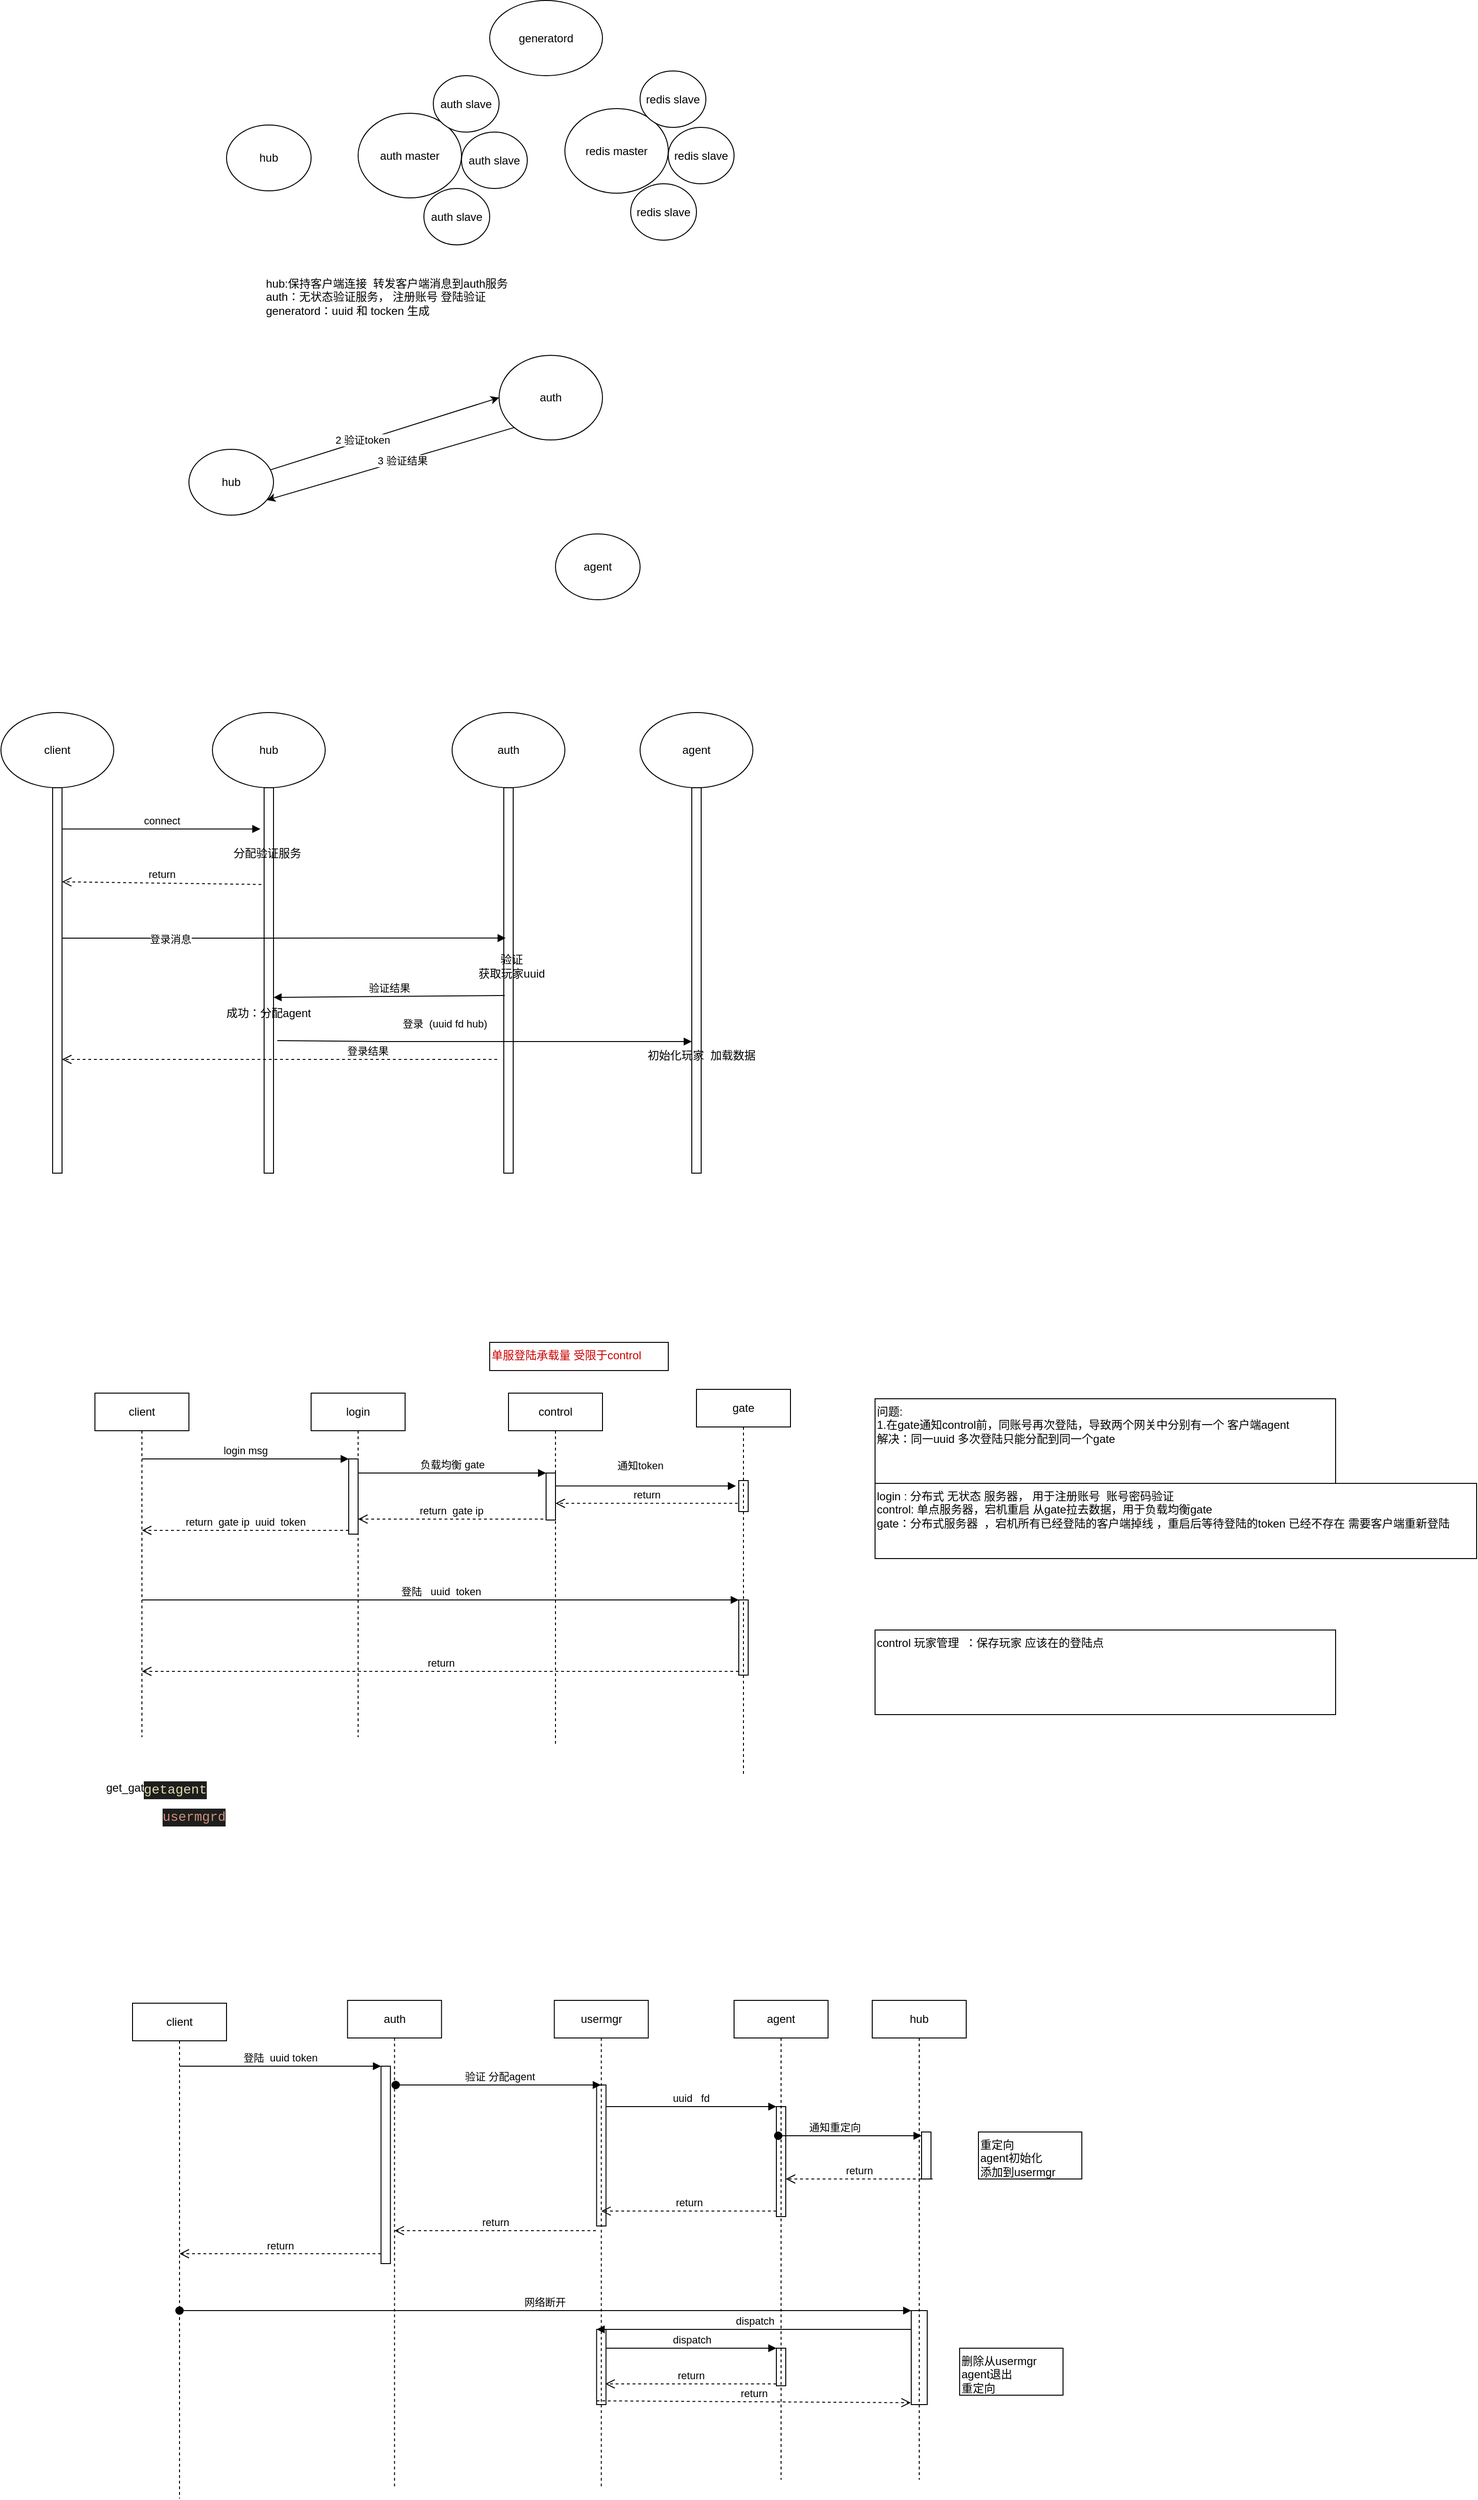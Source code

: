 <mxfile version="14.2.4" type="embed" pages="2">
    <diagram id="mUpYVrXcaHzCLr676IzK" name="第 2 页">
        <mxGraphModel dx="1844" dy="790" grid="1" gridSize="10" guides="1" tooltips="1" connect="1" arrows="1" fold="1" page="1" pageScale="1" pageWidth="827" pageHeight="1169" math="0" shadow="0">
            <root>
                <mxCell id="pmkSR6v0UuQ-67jsOixc-0"/>
                <mxCell id="pmkSR6v0UuQ-67jsOixc-1" parent="pmkSR6v0UuQ-67jsOixc-0"/>
                <mxCell id="0" value="hub" style="ellipse;whiteSpace=wrap;html=1;" parent="pmkSR6v0UuQ-67jsOixc-1" vertex="1">
                    <mxGeometry x="160" y="255" width="90" height="70" as="geometry"/>
                </mxCell>
                <mxCell id="1" value="auth master" style="ellipse;whiteSpace=wrap;html=1;" parent="pmkSR6v0UuQ-67jsOixc-1" vertex="1">
                    <mxGeometry x="300" y="242.5" width="110" height="90" as="geometry"/>
                </mxCell>
                <mxCell id="2" value="auth slave" style="ellipse;whiteSpace=wrap;html=1;" parent="pmkSR6v0UuQ-67jsOixc-1" vertex="1">
                    <mxGeometry x="380" y="202.5" width="70" height="60" as="geometry"/>
                </mxCell>
                <mxCell id="3" value="auth slave" style="ellipse;whiteSpace=wrap;html=1;" parent="pmkSR6v0UuQ-67jsOixc-1" vertex="1">
                    <mxGeometry x="410" y="262.5" width="70" height="60" as="geometry"/>
                </mxCell>
                <mxCell id="4" value="auth slave" style="ellipse;whiteSpace=wrap;html=1;" parent="pmkSR6v0UuQ-67jsOixc-1" vertex="1">
                    <mxGeometry x="370" y="322.5" width="70" height="60" as="geometry"/>
                </mxCell>
                <mxCell id="5" value="generatord" style="ellipse;whiteSpace=wrap;html=1;" parent="pmkSR6v0UuQ-67jsOixc-1" vertex="1">
                    <mxGeometry x="440" y="122.5" width="120" height="80" as="geometry"/>
                </mxCell>
                <mxCell id="7" value="redis master" style="ellipse;whiteSpace=wrap;html=1;" parent="pmkSR6v0UuQ-67jsOixc-1" vertex="1">
                    <mxGeometry x="520" y="237.5" width="110" height="90" as="geometry"/>
                </mxCell>
                <mxCell id="8" value="redis slave" style="ellipse;whiteSpace=wrap;html=1;" parent="pmkSR6v0UuQ-67jsOixc-1" vertex="1">
                    <mxGeometry x="600" y="197.5" width="70" height="60" as="geometry"/>
                </mxCell>
                <mxCell id="9" value="redis slave" style="ellipse;whiteSpace=wrap;html=1;" parent="pmkSR6v0UuQ-67jsOixc-1" vertex="1">
                    <mxGeometry x="630" y="257.5" width="70" height="60" as="geometry"/>
                </mxCell>
                <mxCell id="10" value="redis slave" style="ellipse;whiteSpace=wrap;html=1;" parent="pmkSR6v0UuQ-67jsOixc-1" vertex="1">
                    <mxGeometry x="590" y="317.5" width="70" height="60" as="geometry"/>
                </mxCell>
                <mxCell id="11" value="hub:保持客户端连接&amp;nbsp; 转发客户端消息到auth服务&lt;br&gt;auth：无状态验证服务， 注册账号 登陆验证&lt;br&gt;&lt;span style=&quot;text-align: center&quot;&gt;generatord：uuid 和 tocken 生成&lt;/span&gt;" style="text;html=1;strokeColor=none;fillColor=none;align=left;verticalAlign=top;whiteSpace=wrap;rounded=0;" parent="pmkSR6v0UuQ-67jsOixc-1" vertex="1">
                    <mxGeometry x="200" y="410" width="440" height="90" as="geometry"/>
                </mxCell>
                <mxCell id="12" value="hub" style="ellipse;whiteSpace=wrap;html=1;" parent="pmkSR6v0UuQ-67jsOixc-1" vertex="1">
                    <mxGeometry x="120" y="600" width="90" height="70" as="geometry"/>
                </mxCell>
                <mxCell id="13" value="auth" style="ellipse;whiteSpace=wrap;html=1;" parent="pmkSR6v0UuQ-67jsOixc-1" vertex="1">
                    <mxGeometry x="450" y="500" width="110" height="90" as="geometry"/>
                </mxCell>
                <mxCell id="14" value="agent" style="ellipse;whiteSpace=wrap;html=1;" parent="pmkSR6v0UuQ-67jsOixc-1" vertex="1">
                    <mxGeometry x="510" y="690" width="90" height="70" as="geometry"/>
                </mxCell>
                <mxCell id="15" value="" style="endArrow=classic;html=1;entryX=0;entryY=0.5;entryDx=0;entryDy=0;" parent="pmkSR6v0UuQ-67jsOixc-1" source="12" target="13" edge="1">
                    <mxGeometry width="50" height="50" relative="1" as="geometry">
                        <mxPoint x="220" y="610" as="sourcePoint"/>
                        <mxPoint x="270" y="560" as="targetPoint"/>
                    </mxGeometry>
                </mxCell>
                <mxCell id="16" value="&amp;nbsp;2 验证token" style="edgeLabel;html=1;align=center;verticalAlign=middle;resizable=0;points=[];" parent="15" vertex="1" connectable="0">
                    <mxGeometry x="-0.203" y="2" relative="1" as="geometry">
                        <mxPoint as="offset"/>
                    </mxGeometry>
                </mxCell>
                <mxCell id="17" value="client" style="ellipse;whiteSpace=wrap;html=1;" parent="pmkSR6v0UuQ-67jsOixc-1" vertex="1">
                    <mxGeometry x="-80" y="880" width="120" height="80" as="geometry"/>
                </mxCell>
                <mxCell id="20" value="" style="endArrow=classic;html=1;exitX=0;exitY=1;exitDx=0;exitDy=0;entryX=0.922;entryY=0.771;entryDx=0;entryDy=0;entryPerimeter=0;" parent="pmkSR6v0UuQ-67jsOixc-1" source="13" target="12" edge="1">
                    <mxGeometry width="50" height="50" relative="1" as="geometry">
                        <mxPoint x="360" y="780" as="sourcePoint"/>
                        <mxPoint x="220" y="650" as="targetPoint"/>
                    </mxGeometry>
                </mxCell>
                <mxCell id="21" value="3 验证结果" style="edgeLabel;html=1;align=center;verticalAlign=middle;resizable=0;points=[];" parent="20" vertex="1" connectable="0">
                    <mxGeometry x="-0.094" relative="1" as="geometry">
                        <mxPoint as="offset"/>
                    </mxGeometry>
                </mxCell>
                <mxCell id="22" value="" style="html=1;points=[];perimeter=orthogonalPerimeter;" parent="pmkSR6v0UuQ-67jsOixc-1" vertex="1">
                    <mxGeometry x="-25" y="960" width="10" height="410" as="geometry"/>
                </mxCell>
                <mxCell id="24" value="hub" style="ellipse;whiteSpace=wrap;html=1;" parent="pmkSR6v0UuQ-67jsOixc-1" vertex="1">
                    <mxGeometry x="145" y="880" width="120" height="80" as="geometry"/>
                </mxCell>
                <mxCell id="25" value="" style="html=1;points=[];perimeter=orthogonalPerimeter;" parent="pmkSR6v0UuQ-67jsOixc-1" vertex="1">
                    <mxGeometry x="200" y="960" width="10" height="410" as="geometry"/>
                </mxCell>
                <mxCell id="26" value="auth" style="ellipse;whiteSpace=wrap;html=1;" parent="pmkSR6v0UuQ-67jsOixc-1" vertex="1">
                    <mxGeometry x="400" y="880" width="120" height="80" as="geometry"/>
                </mxCell>
                <mxCell id="27" value="" style="html=1;points=[];perimeter=orthogonalPerimeter;" parent="pmkSR6v0UuQ-67jsOixc-1" vertex="1">
                    <mxGeometry x="455" y="960" width="10" height="410" as="geometry"/>
                </mxCell>
                <mxCell id="28" value="agent" style="ellipse;whiteSpace=wrap;html=1;" parent="pmkSR6v0UuQ-67jsOixc-1" vertex="1">
                    <mxGeometry x="600" y="880" width="120" height="80" as="geometry"/>
                </mxCell>
                <mxCell id="29" value="" style="html=1;points=[];perimeter=orthogonalPerimeter;" parent="pmkSR6v0UuQ-67jsOixc-1" vertex="1">
                    <mxGeometry x="655" y="960" width="10" height="410" as="geometry"/>
                </mxCell>
                <mxCell id="34" value="connect" style="html=1;verticalAlign=bottom;endArrow=block;entryX=-0.4;entryY=0.107;entryDx=0;entryDy=0;entryPerimeter=0;" parent="pmkSR6v0UuQ-67jsOixc-1" source="22" target="25" edge="1">
                    <mxGeometry width="80" relative="1" as="geometry">
                        <mxPoint x="-10" y="1004" as="sourcePoint"/>
                        <mxPoint x="70" y="1010" as="targetPoint"/>
                    </mxGeometry>
                </mxCell>
                <mxCell id="36" value="return" style="html=1;verticalAlign=bottom;endArrow=open;dashed=1;endSize=8;exitX=-0.3;exitY=0.251;exitDx=0;exitDy=0;exitPerimeter=0;entryX=1;entryY=0.244;entryDx=0;entryDy=0;entryPerimeter=0;" parent="pmkSR6v0UuQ-67jsOixc-1" source="25" target="22" edge="1">
                    <mxGeometry relative="1" as="geometry">
                        <mxPoint x="90" y="1080" as="sourcePoint"/>
                        <mxPoint x="10" y="1080" as="targetPoint"/>
                    </mxGeometry>
                </mxCell>
                <mxCell id="37" value="分配验证服务" style="html=1;fillColor=none;strokeColor=none;" parent="pmkSR6v0UuQ-67jsOixc-1" vertex="1">
                    <mxGeometry x="145" y="1010" width="115" height="40" as="geometry"/>
                </mxCell>
                <mxCell id="38" value="登录消息" style="html=1;verticalAlign=bottom;endArrow=block;entryX=0.2;entryY=0.39;entryDx=0;entryDy=0;entryPerimeter=0;" parent="pmkSR6v0UuQ-67jsOixc-1" target="27" edge="1">
                    <mxGeometry x="-0.513" y="-10" width="80" relative="1" as="geometry">
                        <mxPoint x="-15" y="1120" as="sourcePoint"/>
                        <mxPoint x="196" y="1120" as="targetPoint"/>
                        <mxPoint as="offset"/>
                    </mxGeometry>
                </mxCell>
                <mxCell id="39" value="验证&lt;br&gt;获取玩家uuid" style="html=1;fillColor=none;strokeColor=none;" parent="pmkSR6v0UuQ-67jsOixc-1" vertex="1">
                    <mxGeometry x="405" y="1130" width="115" height="40" as="geometry"/>
                </mxCell>
                <mxCell id="41" value="验证结果" style="html=1;verticalAlign=bottom;endArrow=block;exitX=0.1;exitY=0.539;exitDx=0;exitDy=0;entryX=1;entryY=0.544;entryDx=0;entryDy=0;entryPerimeter=0;exitPerimeter=0;" parent="pmkSR6v0UuQ-67jsOixc-1" source="27" target="25" edge="1">
                    <mxGeometry width="80" relative="1" as="geometry">
                        <mxPoint x="100" y="1310" as="sourcePoint"/>
                        <mxPoint x="180" y="1310" as="targetPoint"/>
                    </mxGeometry>
                </mxCell>
                <mxCell id="42" value="登录结果" style="html=1;verticalAlign=bottom;endArrow=open;dashed=1;endSize=8;" parent="pmkSR6v0UuQ-67jsOixc-1" edge="1">
                    <mxGeometry x="-0.404" relative="1" as="geometry">
                        <mxPoint x="448" y="1249" as="sourcePoint"/>
                        <mxPoint x="-15" y="1249" as="targetPoint"/>
                        <Array as="points"/>
                        <mxPoint as="offset"/>
                    </mxGeometry>
                </mxCell>
                <mxCell id="43" value="成功：分配agent&amp;nbsp;" style="html=1;fillColor=none;strokeColor=none;" parent="pmkSR6v0UuQ-67jsOixc-1" vertex="1">
                    <mxGeometry x="131.25" y="1190" width="148.75" height="20" as="geometry"/>
                </mxCell>
                <mxCell id="45" value="登录&amp;nbsp; (uuid fd hub)" style="html=1;verticalAlign=bottom;endArrow=block;exitX=1.4;exitY=0.656;exitDx=0;exitDy=0;exitPerimeter=0;" parent="pmkSR6v0UuQ-67jsOixc-1" source="25" target="29" edge="1">
                    <mxGeometry x="-0.191" y="10" width="80" relative="1" as="geometry">
                        <mxPoint x="210" y="1250" as="sourcePoint"/>
                        <mxPoint x="650" y="1250" as="targetPoint"/>
                        <Array as="points">
                            <mxPoint x="320" y="1230"/>
                        </Array>
                        <mxPoint as="offset"/>
                    </mxGeometry>
                </mxCell>
                <mxCell id="50" value="初始化玩家&amp;nbsp; 加载数据" style="html=1;fillColor=none;strokeColor=none;" parent="pmkSR6v0UuQ-67jsOixc-1" vertex="1">
                    <mxGeometry x="608.75" y="1230" width="112.5" height="30" as="geometry"/>
                </mxCell>
                <mxCell id="51" value="client" style="shape=umlLifeline;perimeter=lifelinePerimeter;whiteSpace=wrap;html=1;container=1;collapsible=0;recursiveResize=0;outlineConnect=0;" parent="pmkSR6v0UuQ-67jsOixc-1" vertex="1">
                    <mxGeometry x="20" y="1604" width="100" height="366" as="geometry"/>
                </mxCell>
                <mxCell id="52" value="login" style="shape=umlLifeline;perimeter=lifelinePerimeter;whiteSpace=wrap;html=1;container=1;collapsible=0;recursiveResize=0;outlineConnect=0;" parent="pmkSR6v0UuQ-67jsOixc-1" vertex="1">
                    <mxGeometry x="250" y="1604" width="100" height="366" as="geometry"/>
                </mxCell>
                <mxCell id="55" value="" style="html=1;points=[];perimeter=orthogonalPerimeter;" parent="52" vertex="1">
                    <mxGeometry x="40" y="70" width="10" height="80" as="geometry"/>
                </mxCell>
                <mxCell id="53" value="control" style="shape=umlLifeline;perimeter=lifelinePerimeter;whiteSpace=wrap;html=1;container=1;collapsible=0;recursiveResize=0;outlineConnect=0;" parent="pmkSR6v0UuQ-67jsOixc-1" vertex="1">
                    <mxGeometry x="460" y="1604" width="100" height="376" as="geometry"/>
                </mxCell>
                <mxCell id="58" value="" style="html=1;points=[];perimeter=orthogonalPerimeter;" parent="53" vertex="1">
                    <mxGeometry x="40" y="85" width="10" height="50" as="geometry"/>
                </mxCell>
                <mxCell id="54" value="gate" style="shape=umlLifeline;perimeter=lifelinePerimeter;whiteSpace=wrap;html=1;container=1;collapsible=0;recursiveResize=0;outlineConnect=0;" parent="pmkSR6v0UuQ-67jsOixc-1" vertex="1">
                    <mxGeometry x="660" y="1600" width="100" height="410" as="geometry"/>
                </mxCell>
                <mxCell id="149" value="" style="html=1;points=[];perimeter=orthogonalPerimeter;fillColor=none;" parent="54" vertex="1">
                    <mxGeometry x="45" y="224" width="10" height="80" as="geometry"/>
                </mxCell>
                <mxCell id="152" value="" style="html=1;points=[];perimeter=orthogonalPerimeter;fillColor=none;" parent="54" vertex="1">
                    <mxGeometry x="45" y="97" width="10" height="33" as="geometry"/>
                </mxCell>
                <mxCell id="56" value="login msg" style="html=1;verticalAlign=bottom;endArrow=block;entryX=0;entryY=0;" parent="pmkSR6v0UuQ-67jsOixc-1" source="51" target="55" edge="1">
                    <mxGeometry relative="1" as="geometry">
                        <mxPoint x="220" y="1674" as="sourcePoint"/>
                    </mxGeometry>
                </mxCell>
                <mxCell id="57" value="return&amp;nbsp; gate ip&amp;nbsp; uuid&amp;nbsp; token" style="html=1;verticalAlign=bottom;endArrow=open;dashed=1;endSize=8;exitX=0;exitY=0.95;" parent="pmkSR6v0UuQ-67jsOixc-1" source="55" target="51" edge="1">
                    <mxGeometry relative="1" as="geometry">
                        <mxPoint x="220" y="1750" as="targetPoint"/>
                    </mxGeometry>
                </mxCell>
                <mxCell id="59" value="负载均衡 gate" style="html=1;verticalAlign=bottom;endArrow=block;entryX=0;entryY=0;" parent="pmkSR6v0UuQ-67jsOixc-1" source="52" target="58" edge="1">
                    <mxGeometry relative="1" as="geometry">
                        <mxPoint x="335" y="1700" as="sourcePoint"/>
                    </mxGeometry>
                </mxCell>
                <mxCell id="60" value="return&amp;nbsp; gate ip" style="html=1;verticalAlign=bottom;endArrow=open;dashed=1;endSize=8;exitX=-0.3;exitY=0.98;exitDx=0;exitDy=0;exitPerimeter=0;" parent="pmkSR6v0UuQ-67jsOixc-1" source="58" target="52" edge="1">
                    <mxGeometry relative="1" as="geometry">
                        <mxPoint x="335" y="1776" as="targetPoint"/>
                    </mxGeometry>
                </mxCell>
                <mxCell id="67" value="问题:&lt;br&gt;1.在gate通知control前，同账号再次登陆，导致两个网关中分别有一个 客户端agent&lt;br&gt;解决：同一uuid 多次登陆只能分配到同一个gate&lt;br&gt;&lt;br&gt;&lt;br&gt;&lt;br&gt;" style="html=1;align=left;verticalAlign=top;" parent="pmkSR6v0UuQ-67jsOixc-1" vertex="1">
                    <mxGeometry x="850" y="1610" width="490" height="90" as="geometry"/>
                </mxCell>
                <mxCell id="71" value="login : 分布式 无状态 服务器， 用于注册账号&amp;nbsp; 账号密码验证&lt;br&gt;control: 单点服务器，宕机重启 从gate拉去数据，用于负载均衡gate&lt;br&gt;gate：分布式服务器&amp;nbsp; ，宕机所有已经登陆的客户端掉线 ，重启后等待登陆的token 已经不存在 需要客户端重新登陆" style="html=1;align=left;verticalAlign=top;" parent="pmkSR6v0UuQ-67jsOixc-1" vertex="1">
                    <mxGeometry x="850" y="1700" width="640" height="80" as="geometry"/>
                </mxCell>
                <mxCell id="108" value="hub" style="shape=umlLifeline;perimeter=lifelinePerimeter;whiteSpace=wrap;html=1;container=1;collapsible=0;recursiveResize=0;outlineConnect=0;" parent="pmkSR6v0UuQ-67jsOixc-1" vertex="1">
                    <mxGeometry x="847" y="2250" width="100" height="510" as="geometry"/>
                </mxCell>
                <mxCell id="129" value="" style="html=1;points=[];perimeter=orthogonalPerimeter;fillColor=none;" parent="108" vertex="1">
                    <mxGeometry x="52.5" y="140" width="10" height="50" as="geometry"/>
                </mxCell>
                <mxCell id="136" value="" style="html=1;points=[];perimeter=orthogonalPerimeter;fillColor=none;" parent="108" vertex="1">
                    <mxGeometry x="41.5" y="330" width="17" height="100" as="geometry"/>
                </mxCell>
                <mxCell id="109" value="auth" style="shape=umlLifeline;perimeter=lifelinePerimeter;whiteSpace=wrap;html=1;container=1;collapsible=0;recursiveResize=0;outlineConnect=0;" parent="pmkSR6v0UuQ-67jsOixc-1" vertex="1">
                    <mxGeometry x="288.75" y="2250" width="100" height="520" as="geometry"/>
                </mxCell>
                <mxCell id="110" value="" style="html=1;points=[];perimeter=orthogonalPerimeter;fillColor=none;" parent="109" vertex="1">
                    <mxGeometry x="35.62" y="70" width="10" height="210" as="geometry"/>
                </mxCell>
                <mxCell id="111" value="usermgr" style="shape=umlLifeline;perimeter=lifelinePerimeter;whiteSpace=wrap;html=1;container=1;collapsible=0;recursiveResize=0;outlineConnect=0;" parent="pmkSR6v0UuQ-67jsOixc-1" vertex="1">
                    <mxGeometry x="508.75" y="2250" width="100" height="520" as="geometry"/>
                </mxCell>
                <mxCell id="138" value="" style="html=1;points=[];perimeter=orthogonalPerimeter;fillColor=none;" parent="111" vertex="1">
                    <mxGeometry x="45" y="350" width="10" height="80" as="geometry"/>
                </mxCell>
                <mxCell id="113" value="agent" style="shape=umlLifeline;perimeter=lifelinePerimeter;whiteSpace=wrap;html=1;container=1;collapsible=0;recursiveResize=0;outlineConnect=0;" parent="pmkSR6v0UuQ-67jsOixc-1" vertex="1">
                    <mxGeometry x="700" y="2250" width="100" height="510" as="geometry"/>
                </mxCell>
                <mxCell id="131" value="" style="html=1;points=[];perimeter=orthogonalPerimeter;fillColor=none;" parent="113" vertex="1">
                    <mxGeometry x="45" y="113" width="10" height="117" as="geometry"/>
                </mxCell>
                <mxCell id="141" value="" style="html=1;points=[];perimeter=orthogonalPerimeter;fillColor=none;" parent="113" vertex="1">
                    <mxGeometry x="45" y="370" width="10" height="40" as="geometry"/>
                </mxCell>
                <mxCell id="114" value="client" style="shape=umlLifeline;perimeter=lifelinePerimeter;whiteSpace=wrap;html=1;container=1;collapsible=0;recursiveResize=0;outlineConnect=0;" parent="pmkSR6v0UuQ-67jsOixc-1" vertex="1">
                    <mxGeometry x="60" y="2253" width="100" height="527" as="geometry"/>
                </mxCell>
                <mxCell id="116" value="登陆&amp;nbsp; uuid token" style="html=1;verticalAlign=bottom;endArrow=block;entryX=0;entryY=0;" parent="pmkSR6v0UuQ-67jsOixc-1" source="114" target="110" edge="1">
                    <mxGeometry relative="1" as="geometry">
                        <mxPoint x="254.37" y="2320" as="sourcePoint"/>
                    </mxGeometry>
                </mxCell>
                <mxCell id="117" value="return" style="html=1;verticalAlign=bottom;endArrow=open;dashed=1;endSize=8;exitX=0;exitY=0.95;" parent="pmkSR6v0UuQ-67jsOixc-1" source="110" target="114" edge="1">
                    <mxGeometry relative="1" as="geometry">
                        <mxPoint x="254.37" y="2396" as="targetPoint"/>
                    </mxGeometry>
                </mxCell>
                <mxCell id="119" value="&amp;nbsp;验证 分配agent" style="html=1;verticalAlign=bottom;startArrow=oval;endArrow=block;startSize=8;" parent="pmkSR6v0UuQ-67jsOixc-1" target="111" edge="1">
                    <mxGeometry relative="1" as="geometry">
                        <mxPoint x="340" y="2340" as="sourcePoint"/>
                        <Array as="points">
                            <mxPoint x="340" y="2340"/>
                        </Array>
                    </mxGeometry>
                </mxCell>
                <mxCell id="124" value="" style="html=1;points=[];perimeter=orthogonalPerimeter;fillColor=none;" parent="pmkSR6v0UuQ-67jsOixc-1" vertex="1">
                    <mxGeometry x="553.75" y="2340" width="10" height="150" as="geometry"/>
                </mxCell>
                <mxCell id="130" value="通知重定向" style="html=1;verticalAlign=bottom;startArrow=oval;endArrow=block;startSize=8;exitX=0.2;exitY=0.265;exitDx=0;exitDy=0;exitPerimeter=0;" parent="pmkSR6v0UuQ-67jsOixc-1" source="131" target="129" edge="1">
                    <mxGeometry x="-0.222" relative="1" as="geometry">
                        <mxPoint x="554" y="2425" as="sourcePoint"/>
                        <mxPoint as="offset"/>
                    </mxGeometry>
                </mxCell>
                <mxCell id="132" value="uuid&amp;nbsp; &amp;nbsp;fd" style="html=1;verticalAlign=bottom;endArrow=block;entryX=0;entryY=0;" parent="pmkSR6v0UuQ-67jsOixc-1" source="124" target="131" edge="1">
                    <mxGeometry relative="1" as="geometry">
                        <mxPoint x="671" y="2340" as="sourcePoint"/>
                    </mxGeometry>
                </mxCell>
                <mxCell id="133" value="return" style="html=1;verticalAlign=bottom;endArrow=open;dashed=1;endSize=8;exitX=0;exitY=0.95;" parent="pmkSR6v0UuQ-67jsOixc-1" source="131" target="111" edge="1">
                    <mxGeometry relative="1" as="geometry">
                        <mxPoint x="671" y="2416" as="targetPoint"/>
                    </mxGeometry>
                </mxCell>
                <mxCell id="134" value="return" style="html=1;verticalAlign=bottom;endArrow=open;dashed=1;endSize=8;exitX=-0.075;exitY=1.033;exitDx=0;exitDy=0;exitPerimeter=0;" parent="pmkSR6v0UuQ-67jsOixc-1" source="124" target="109" edge="1">
                    <mxGeometry relative="1" as="geometry">
                        <mxPoint x="304.38" y="2600" as="targetPoint"/>
                        <mxPoint x="654.88" y="2600" as="sourcePoint"/>
                    </mxGeometry>
                </mxCell>
                <mxCell id="135" value="return" style="html=1;verticalAlign=bottom;endArrow=open;dashed=1;endSize=8;exitX=1.175;exitY=1;exitDx=0;exitDy=0;exitPerimeter=0;" parent="pmkSR6v0UuQ-67jsOixc-1" source="129" target="131" edge="1">
                    <mxGeometry relative="1" as="geometry">
                        <mxPoint x="348.25" y="2473.96" as="targetPoint"/>
                        <mxPoint x="563" y="2473.96" as="sourcePoint"/>
                    </mxGeometry>
                </mxCell>
                <mxCell id="137" value="网络断开&amp;nbsp;" style="html=1;verticalAlign=bottom;startArrow=oval;endArrow=block;startSize=8;" parent="pmkSR6v0UuQ-67jsOixc-1" source="114" target="136" edge="1">
                    <mxGeometry relative="1" as="geometry">
                        <mxPoint x="830" y="2550" as="sourcePoint"/>
                    </mxGeometry>
                </mxCell>
                <mxCell id="140" value="return" style="html=1;verticalAlign=bottom;endArrow=open;dashed=1;endSize=8;exitX=0;exitY=0.95;entryX=-0.029;entryY=0.98;entryDx=0;entryDy=0;entryPerimeter=0;" parent="pmkSR6v0UuQ-67jsOixc-1" source="138" target="136" edge="1">
                    <mxGeometry relative="1" as="geometry">
                        <mxPoint x="850" y="2638" as="targetPoint"/>
                    </mxGeometry>
                </mxCell>
                <mxCell id="139" value="dispatch" style="html=1;verticalAlign=bottom;endArrow=block;entryX=0;entryY=0;" parent="pmkSR6v0UuQ-67jsOixc-1" target="138" edge="1">
                    <mxGeometry relative="1" as="geometry">
                        <mxPoint x="889" y="2600" as="sourcePoint"/>
                    </mxGeometry>
                </mxCell>
                <mxCell id="143" value="return" style="html=1;verticalAlign=bottom;endArrow=open;dashed=1;endSize=8;exitX=0;exitY=0.95;entryX=0.925;entryY=0.725;entryDx=0;entryDy=0;entryPerimeter=0;" parent="pmkSR6v0UuQ-67jsOixc-1" source="141" target="138" edge="1">
                    <mxGeometry relative="1" as="geometry">
                        <mxPoint x="580" y="2648" as="targetPoint"/>
                    </mxGeometry>
                </mxCell>
                <mxCell id="142" value="dispatch" style="html=1;verticalAlign=bottom;endArrow=block;entryX=0;entryY=0;exitX=1.025;exitY=0.25;exitDx=0;exitDy=0;exitPerimeter=0;" parent="pmkSR6v0UuQ-67jsOixc-1" source="138" target="141" edge="1">
                    <mxGeometry relative="1" as="geometry">
                        <mxPoint x="580" y="2610" as="sourcePoint"/>
                    </mxGeometry>
                </mxCell>
                <mxCell id="147" value="重定向&lt;br&gt;agent初始化&lt;br&gt;添加到usermgr" style="html=1;fillColor=none;align=left;verticalAlign=top;" parent="pmkSR6v0UuQ-67jsOixc-1" vertex="1">
                    <mxGeometry x="960" y="2390" width="110" height="50" as="geometry"/>
                </mxCell>
                <mxCell id="148" value="删除从usermgr&lt;br&gt;agent退出&lt;br&gt;重定向" style="html=1;fillColor=none;align=left;verticalAlign=top;" parent="pmkSR6v0UuQ-67jsOixc-1" vertex="1">
                    <mxGeometry x="940" y="2620" width="110" height="50" as="geometry"/>
                </mxCell>
                <mxCell id="150" value="登陆&amp;nbsp; &amp;nbsp;uuid&amp;nbsp; token" style="html=1;verticalAlign=bottom;endArrow=block;entryX=0;entryY=0;" parent="pmkSR6v0UuQ-67jsOixc-1" source="51" target="149" edge="1">
                    <mxGeometry relative="1" as="geometry">
                        <mxPoint x="219" y="1880" as="sourcePoint"/>
                    </mxGeometry>
                </mxCell>
                <mxCell id="151" value="return" style="html=1;verticalAlign=bottom;endArrow=open;dashed=1;endSize=8;exitX=0;exitY=0.95;" parent="pmkSR6v0UuQ-67jsOixc-1" source="149" target="51" edge="1">
                    <mxGeometry relative="1" as="geometry">
                        <mxPoint x="219" y="1956" as="targetPoint"/>
                    </mxGeometry>
                </mxCell>
                <mxCell id="153" value="通知token" style="html=1;verticalAlign=bottom;endArrow=block;entryX=-0.3;entryY=0.175;entryDx=0;entryDy=0;entryPerimeter=0;" parent="pmkSR6v0UuQ-67jsOixc-1" source="58" target="152" edge="1">
                    <mxGeometry x="-0.062" y="13" relative="1" as="geometry">
                        <mxPoint x="430" y="1890" as="sourcePoint"/>
                        <mxPoint as="offset"/>
                    </mxGeometry>
                </mxCell>
                <mxCell id="154" value="return" style="html=1;verticalAlign=bottom;endArrow=open;dashed=1;endSize=8;exitX=-0.1;exitY=0.735;exitDx=0;exitDy=0;exitPerimeter=0;" parent="pmkSR6v0UuQ-67jsOixc-1" source="152" target="53" edge="1">
                    <mxGeometry relative="1" as="geometry">
                        <mxPoint x="430" y="1966" as="targetPoint"/>
                    </mxGeometry>
                </mxCell>
                <mxCell id="155" value="&lt;font color=&quot;#cc0000&quot;&gt;单服登陆承载量 受限于control&lt;/font&gt;" style="html=1;align=left;verticalAlign=top;" parent="pmkSR6v0UuQ-67jsOixc-1" vertex="1">
                    <mxGeometry x="440" y="1550" width="190" height="30" as="geometry"/>
                </mxCell>
                <mxCell id="156" value="get_gate_info" style="text;whiteSpace=wrap;html=1;" parent="pmkSR6v0UuQ-67jsOixc-1" vertex="1">
                    <mxGeometry x="30" y="2010" width="90" height="30" as="geometry"/>
                </mxCell>
                <mxCell id="163" value="control 玩家管理&amp;nbsp; ：保存玩家 应该在的登陆点&lt;br&gt;&lt;br&gt;" style="html=1;align=left;verticalAlign=top;" parent="pmkSR6v0UuQ-67jsOixc-1" vertex="1">
                    <mxGeometry x="850" y="1856" width="490" height="90" as="geometry"/>
                </mxCell>
                <mxCell id="164" value="&lt;div style=&quot;color: rgb(212, 212, 212); background-color: rgb(30, 30, 30); font-family: consolas, &amp;quot;courier new&amp;quot;, monospace; font-weight: normal; font-size: 14px; line-height: 19px;&quot;&gt;&lt;div&gt;&lt;span style=&quot;color: #dcdcaa&quot;&gt;getagent&lt;/span&gt;&lt;/div&gt;&lt;/div&gt;" style="text;whiteSpace=wrap;html=1;" vertex="1" parent="pmkSR6v0UuQ-67jsOixc-1">
                    <mxGeometry x="70" y="2010" width="90" height="30" as="geometry"/>
                </mxCell>
                <mxCell id="165" value="&#10;&#10;&lt;div style=&quot;color: rgb(212, 212, 212); background-color: rgb(30, 30, 30); font-family: consolas, &amp;quot;courier new&amp;quot;, monospace; font-weight: normal; font-size: 14px; line-height: 19px;&quot;&gt;&lt;div&gt;&lt;span style=&quot;color: #ce9178&quot;&gt;usermgrd&lt;/span&gt;&lt;/div&gt;&lt;/div&gt;&#10;&#10;" style="text;whiteSpace=wrap;html=1;" vertex="1" parent="pmkSR6v0UuQ-67jsOixc-1">
                    <mxGeometry x="90" y="2010" width="70" height="30" as="geometry"/>
                </mxCell>
            </root>
        </mxGraphModel>
    </diagram>
    <diagram id="k4Jd2P2Ac0SRAA9ePXXa" name="第 1 页">
        &#xa;        &#xa;        &#xa;        &#xa;        &#xa;        &#xa;        &#xa;&#xa;&#xa;&#xa;&#xa;&#xa;&#xa;
        <mxGraphModel dx="1066" dy="1959" grid="1" gridSize="10" guides="1" tooltips="1" connect="1" arrows="1" fold="1" page="1" pageScale="1" pageWidth="827" pageHeight="1169" math="0" shadow="0">
            &#xa;            &#xa;            &#xa;            &#xa;            &#xa;            &#xa;            &#xa;&#xa;&#xa;&#xa;&#xa;&#xa;&#xa;
            <root>
                &#xa;                &#xa;                &#xa;                &#xa;                &#xa;                &#xa;                &#xa;&#xa;&#xa;&#xa;&#xa;&#xa;&#xa;
                <mxCell id="0"/>
                &#xa;                &#xa;                &#xa;                &#xa;                &#xa;                &#xa;                &#xa;&#xa;&#xa;&#xa;&#xa;&#xa;&#xa;
                <mxCell id="1" parent="0"/>
                &#xa;                &#xa;                &#xa;                &#xa;                &#xa;                &#xa;                &#xa;&#xa;&#xa;&#xa;&#xa;&#xa;&#xa;
                <mxCell id="8" value="" style="points=[];aspect=fixed;html=1;align=center;shadow=0;dashed=0;image;image=img/lib/allied_telesis/switch/Industrial_Ethernet_IE200_POE.svg;" parent="1" vertex="1">
                    &#xa;                    &#xa;                    &#xa;                    &#xa;                    &#xa;                    &#xa;                    &#xa;&#xa;&#xa;&#xa;&#xa;&#xa;&#xa;
                    <mxGeometry x="220" y="-50" width="120.2" height="168.64" as="geometry"/>
                    &#xa;                    &#xa;                    &#xa;                    &#xa;                    &#xa;                    &#xa;                    &#xa;&#xa;&#xa;&#xa;&#xa;&#xa;&#xa;
                </mxCell>
                &#xa;                &#xa;                &#xa;                &#xa;                &#xa;                &#xa;                &#xa;&#xa;&#xa;&#xa;&#xa;&#xa;&#xa;
                <mxCell id="9" value="LOGIN" style="text;html=1;strokeColor=none;fillColor=none;align=center;verticalAlign=middle;whiteSpace=wrap;rounded=0;" parent="1" vertex="1">
                    &#xa;                    &#xa;                    &#xa;                    &#xa;                    &#xa;                    &#xa;                    &#xa;&#xa;&#xa;&#xa;&#xa;&#xa;&#xa;
                    <mxGeometry x="225.1" y="-80" width="110" height="30" as="geometry"/>
                    &#xa;                    &#xa;                    &#xa;                    &#xa;                    &#xa;                    &#xa;                    &#xa;&#xa;&#xa;&#xa;&#xa;&#xa;&#xa;
                </mxCell>
                &#xa;                &#xa;                &#xa;                &#xa;                &#xa;                &#xa;                &#xa;&#xa;&#xa;&#xa;&#xa;&#xa;&#xa;
                <mxCell id="10" value="" style="points=[];aspect=fixed;html=1;align=center;shadow=0;dashed=0;image;image=img/lib/allied_telesis/switch/Industrial_Ethernet_IE200_POE.svg;" parent="1" vertex="1">
                    &#xa;                    &#xa;                    &#xa;                    &#xa;                    &#xa;                    &#xa;                    &#xa;&#xa;&#xa;&#xa;&#xa;&#xa;&#xa;
                    <mxGeometry x="450" y="121.36" width="120.2" height="168.64" as="geometry"/>
                    &#xa;                    &#xa;                    &#xa;                    &#xa;                    &#xa;                    &#xa;                    &#xa;&#xa;&#xa;&#xa;&#xa;&#xa;&#xa;
                </mxCell>
                &#xa;                &#xa;                &#xa;                &#xa;                &#xa;                &#xa;                &#xa;&#xa;&#xa;&#xa;&#xa;&#xa;&#xa;
                <mxCell id="11" value="Gate" style="text;html=1;strokeColor=none;fillColor=none;align=center;verticalAlign=middle;whiteSpace=wrap;rounded=0;" parent="1" vertex="1">
                    &#xa;                    &#xa;                    &#xa;                    &#xa;                    &#xa;                    &#xa;                    &#xa;&#xa;&#xa;&#xa;&#xa;&#xa;&#xa;
                    <mxGeometry x="455.1" y="91.36" width="110" height="30" as="geometry"/>
                    &#xa;                    &#xa;                    &#xa;                    &#xa;                    &#xa;                    &#xa;                    &#xa;&#xa;&#xa;&#xa;&#xa;&#xa;&#xa;
                </mxCell>
                &#xa;                &#xa;                &#xa;                &#xa;                &#xa;                &#xa;                &#xa;&#xa;&#xa;&#xa;&#xa;&#xa;&#xa;
                <mxCell id="12" value="" style="points=[];aspect=fixed;html=1;align=center;shadow=0;dashed=0;image;image=img/lib/allied_telesis/switch/Industrial_Ethernet_IE200_POE.svg;" parent="1" vertex="1">
                    &#xa;                    &#xa;                    &#xa;                    &#xa;                    &#xa;                    &#xa;                    &#xa;&#xa;&#xa;&#xa;&#xa;&#xa;&#xa;
                    <mxGeometry x="444.9" y="340" width="120.2" height="168.64" as="geometry"/>
                    &#xa;                    &#xa;                    &#xa;                    &#xa;                    &#xa;                    &#xa;                    &#xa;&#xa;&#xa;&#xa;&#xa;&#xa;&#xa;
                </mxCell>
                &#xa;                &#xa;                &#xa;                &#xa;                &#xa;                &#xa;                &#xa;&#xa;&#xa;&#xa;&#xa;&#xa;&#xa;
                <mxCell id="13" value="Gate" style="text;html=1;strokeColor=none;fillColor=none;align=center;verticalAlign=middle;whiteSpace=wrap;rounded=0;" parent="1" vertex="1">
                    &#xa;                    &#xa;                    &#xa;                    &#xa;                    &#xa;                    &#xa;                    &#xa;&#xa;&#xa;&#xa;&#xa;&#xa;&#xa;
                    <mxGeometry x="450" y="310" width="110" height="30" as="geometry"/>
                    &#xa;                    &#xa;                    &#xa;                    &#xa;                    &#xa;                    &#xa;                    &#xa;&#xa;&#xa;&#xa;&#xa;&#xa;&#xa;
                </mxCell>
                &#xa;                &#xa;                &#xa;                &#xa;                &#xa;                &#xa;                &#xa;&#xa;&#xa;&#xa;&#xa;&#xa;&#xa;
                <mxCell id="16" value="" style="points=[];aspect=fixed;html=1;align=center;shadow=0;dashed=0;image;image=img/lib/allied_telesis/switch/Industrial_Ethernet_IE200_POE.svg;" parent="1" vertex="1">
                    &#xa;                    &#xa;                    &#xa;                    &#xa;                    &#xa;                    &#xa;                    &#xa;&#xa;&#xa;&#xa;&#xa;&#xa;&#xa;
                    <mxGeometry x="870" y="7.105e-15" width="120.2" height="168.64" as="geometry"/>
                    &#xa;                    &#xa;                    &#xa;                    &#xa;                    &#xa;                    &#xa;                    &#xa;&#xa;&#xa;&#xa;&#xa;&#xa;&#xa;
                </mxCell>
                &#xa;                &#xa;                &#xa;                &#xa;                &#xa;                &#xa;                &#xa;&#xa;&#xa;&#xa;&#xa;&#xa;&#xa;
                <mxCell id="17" value="Game" style="text;html=1;strokeColor=none;fillColor=none;align=center;verticalAlign=middle;whiteSpace=wrap;rounded=0;" parent="1" vertex="1">
                    &#xa;                    &#xa;                    &#xa;                    &#xa;                    &#xa;                    &#xa;                    &#xa;&#xa;&#xa;&#xa;&#xa;&#xa;&#xa;
                    <mxGeometry x="880.2" y="-30.0" width="110" height="30" as="geometry"/>
                    &#xa;                    &#xa;                    &#xa;                    &#xa;                    &#xa;                    &#xa;                    &#xa;&#xa;&#xa;&#xa;&#xa;&#xa;&#xa;
                </mxCell>
                &#xa;                &#xa;                &#xa;                &#xa;                &#xa;                &#xa;                &#xa;&#xa;&#xa;&#xa;&#xa;&#xa;&#xa;
                <mxCell id="18" value="" style="points=[];aspect=fixed;html=1;align=center;shadow=0;dashed=0;image;image=img/lib/allied_telesis/switch/Industrial_Ethernet_IE200_POE.svg;" parent="1" vertex="1">
                    &#xa;                    &#xa;                    &#xa;                    &#xa;                    &#xa;                    &#xa;                    &#xa;&#xa;&#xa;&#xa;&#xa;&#xa;&#xa;
                    <mxGeometry x="880" y="250.68" width="120.2" height="168.64" as="geometry"/>
                    &#xa;                    &#xa;                    &#xa;                    &#xa;                    &#xa;                    &#xa;                    &#xa;&#xa;&#xa;&#xa;&#xa;&#xa;&#xa;
                </mxCell>
                &#xa;                &#xa;                &#xa;                &#xa;                &#xa;                &#xa;                &#xa;&#xa;&#xa;&#xa;&#xa;&#xa;&#xa;
                <mxCell id="19" value="Game" style="text;html=1;strokeColor=none;fillColor=none;align=center;verticalAlign=middle;whiteSpace=wrap;rounded=0;" parent="1" vertex="1">
                    &#xa;                    &#xa;                    &#xa;                    &#xa;                    &#xa;                    &#xa;                    &#xa;&#xa;&#xa;&#xa;&#xa;&#xa;&#xa;
                    <mxGeometry x="890.2" y="230" width="110" height="30" as="geometry"/>
                    &#xa;                    &#xa;                    &#xa;                    &#xa;                    &#xa;                    &#xa;                    &#xa;&#xa;&#xa;&#xa;&#xa;&#xa;&#xa;
                </mxCell>
                &#xa;                &#xa;                &#xa;                &#xa;                &#xa;                &#xa;                &#xa;&#xa;&#xa;&#xa;&#xa;&#xa;&#xa;
                <mxCell id="20" value="" style="points=[];aspect=fixed;html=1;align=center;shadow=0;dashed=0;image;image=img/lib/allied_telesis/switch/Industrial_Ethernet_IE200_POE.svg;" parent="1" vertex="1">
                    &#xa;                    &#xa;                    &#xa;                    &#xa;                    &#xa;                    &#xa;                    &#xa;&#xa;&#xa;&#xa;&#xa;&#xa;&#xa;
                    <mxGeometry x="650" y="290" width="120.2" height="168.64" as="geometry"/>
                    &#xa;                    &#xa;                    &#xa;                    &#xa;                    &#xa;                    &#xa;                    &#xa;&#xa;&#xa;&#xa;&#xa;&#xa;&#xa;
                </mxCell>
                &#xa;                &#xa;                &#xa;                &#xa;                &#xa;                &#xa;                &#xa;&#xa;&#xa;&#xa;&#xa;&#xa;&#xa;
                <mxCell id="21" value="Center" style="text;html=1;strokeColor=none;fillColor=none;align=center;verticalAlign=middle;whiteSpace=wrap;rounded=0;" parent="1" vertex="1">
                    &#xa;                    &#xa;                    &#xa;                    &#xa;                    &#xa;                    &#xa;                    &#xa;&#xa;&#xa;&#xa;&#xa;&#xa;&#xa;
                    <mxGeometry x="650" y="458.64" width="110" height="30" as="geometry"/>
                    &#xa;                    &#xa;                    &#xa;                    &#xa;                    &#xa;                    &#xa;                    &#xa;&#xa;&#xa;&#xa;&#xa;&#xa;&#xa;
                </mxCell>
                &#xa;                &#xa;                &#xa;                &#xa;                &#xa;                &#xa;                &#xa;&#xa;&#xa;&#xa;&#xa;&#xa;&#xa;
                <mxCell id="22" value="" style="points=[];aspect=fixed;html=1;align=center;shadow=0;dashed=0;image;image=img/lib/allied_telesis/switch/Industrial_Ethernet_IE200_POE.svg;" parent="1" vertex="1">
                    &#xa;                    &#xa;                    &#xa;                    &#xa;                    &#xa;                    &#xa;                    &#xa;&#xa;&#xa;&#xa;&#xa;&#xa;&#xa;
                    <mxGeometry x="104.9" y="209.32" width="120.2" height="168.64" as="geometry"/>
                    &#xa;                    &#xa;                    &#xa;                    &#xa;                    &#xa;                    &#xa;                    &#xa;&#xa;&#xa;&#xa;&#xa;&#xa;&#xa;
                </mxCell>
                &#xa;                &#xa;                &#xa;                &#xa;                &#xa;                &#xa;                &#xa;&#xa;&#xa;&#xa;&#xa;&#xa;&#xa;
                <mxCell id="23" value="Client" style="text;html=1;strokeColor=none;fillColor=none;align=center;verticalAlign=middle;whiteSpace=wrap;rounded=0;" parent="1" vertex="1">
                    &#xa;                    &#xa;                    &#xa;                    &#xa;                    &#xa;                    &#xa;                    &#xa;&#xa;&#xa;&#xa;&#xa;&#xa;&#xa;
                    <mxGeometry x="110" y="179.32" width="110" height="30" as="geometry"/>
                    &#xa;                    &#xa;                    &#xa;                    &#xa;                    &#xa;                    &#xa;                    &#xa;&#xa;&#xa;&#xa;&#xa;&#xa;&#xa;
                </mxCell>
                &#xa;                &#xa;                &#xa;                &#xa;                &#xa;                &#xa;                &#xa;&#xa;&#xa;&#xa;&#xa;&#xa;&#xa;
                <mxCell id="24" value="" style="endArrow=classic;html=1;entryX=0;entryY=0.654;entryDx=0;entryDy=0;entryPerimeter=0;exitX=0.99;exitY=0.52;exitDx=0;exitDy=0;exitPerimeter=0;" parent="1" source="10" target="16" edge="1">
                    &#xa;                    &#xa;                    &#xa;                    &#xa;                    &#xa;                    &#xa;                    &#xa;&#xa;&#xa;&#xa;&#xa;&#xa;&#xa;
                    <mxGeometry width="50" height="50" relative="1" as="geometry">
                        &#xa;                        &#xa;                        &#xa;                        &#xa;                        &#xa;                        &#xa;                        &#xa;&#xa;&#xa;&#xa;&#xa;&#xa;&#xa;
                        <mxPoint x="540" y="280" as="sourcePoint"/>
                        &#xa;                        &#xa;                        &#xa;                        &#xa;                        &#xa;                        &#xa;                        &#xa;&#xa;&#xa;&#xa;&#xa;&#xa;&#xa;
                        <mxPoint x="590" y="230" as="targetPoint"/>
                        &#xa;                        &#xa;                        &#xa;                        &#xa;                        &#xa;                        &#xa;                        &#xa;&#xa;&#xa;&#xa;&#xa;&#xa;&#xa;
                    </mxGeometry>
                    &#xa;                    &#xa;                    &#xa;                    &#xa;                    &#xa;                    &#xa;                    &#xa;&#xa;&#xa;&#xa;&#xa;&#xa;&#xa;
                </mxCell>
                &#xa;                &#xa;                &#xa;                &#xa;                &#xa;                &#xa;                &#xa;&#xa;&#xa;&#xa;&#xa;&#xa;&#xa;
                <mxCell id="25" value="" style="endArrow=classic;html=1;" parent="1" source="22" target="10" edge="1">
                    &#xa;                    &#xa;                    &#xa;                    &#xa;                    &#xa;                    &#xa;                    &#xa;&#xa;&#xa;&#xa;&#xa;&#xa;&#xa;
                    <mxGeometry width="50" height="50" relative="1" as="geometry">
                        &#xa;                        &#xa;                        &#xa;                        &#xa;                        &#xa;                        &#xa;                        &#xa;&#xa;&#xa;&#xa;&#xa;&#xa;&#xa;
                        <mxPoint x="260" y="310" as="sourcePoint"/>
                        &#xa;                        &#xa;                        &#xa;                        &#xa;                        &#xa;                        &#xa;                        &#xa;&#xa;&#xa;&#xa;&#xa;&#xa;&#xa;
                        <mxPoint x="310" y="260" as="targetPoint"/>
                        &#xa;                        &#xa;                        &#xa;                        &#xa;                        &#xa;                        &#xa;                        &#xa;&#xa;&#xa;&#xa;&#xa;&#xa;&#xa;
                    </mxGeometry>
                    &#xa;                    &#xa;                    &#xa;                    &#xa;                    &#xa;                    &#xa;                    &#xa;&#xa;&#xa;&#xa;&#xa;&#xa;&#xa;
                </mxCell>
                &#xa;                &#xa;                &#xa;                &#xa;                &#xa;                &#xa;                &#xa;&#xa;&#xa;&#xa;&#xa;&#xa;&#xa;
                <mxCell id="26" value="" style="endArrow=classic;html=1;entryX=0.008;entryY=0.494;entryDx=0;entryDy=0;entryPerimeter=0;exitX=0.998;exitY=0.543;exitDx=0;exitDy=0;exitPerimeter=0;" parent="1" source="10" target="20" edge="1">
                    &#xa;                    &#xa;                    &#xa;                    &#xa;                    &#xa;                    &#xa;                    &#xa;&#xa;&#xa;&#xa;&#xa;&#xa;&#xa;
                    <mxGeometry width="50" height="50" relative="1" as="geometry">
                        &#xa;                        &#xa;                        &#xa;                        &#xa;                        &#xa;                        &#xa;                        &#xa;&#xa;&#xa;&#xa;&#xa;&#xa;&#xa;
                        <mxPoint x="578.998" y="219.053" as="sourcePoint"/>
                        &#xa;                        &#xa;                        &#xa;                        &#xa;                        &#xa;                        &#xa;                        &#xa;&#xa;&#xa;&#xa;&#xa;&#xa;&#xa;
                        <mxPoint x="760" y="130.971" as="targetPoint"/>
                        &#xa;                        &#xa;                        &#xa;                        &#xa;                        &#xa;                        &#xa;                        &#xa;&#xa;&#xa;&#xa;&#xa;&#xa;&#xa;
                    </mxGeometry>
                    &#xa;                    &#xa;                    &#xa;                    &#xa;                    &#xa;                    &#xa;                    &#xa;&#xa;&#xa;&#xa;&#xa;&#xa;&#xa;
                </mxCell>
                &#xa;                &#xa;                &#xa;                &#xa;                &#xa;                &#xa;                &#xa;&#xa;&#xa;&#xa;&#xa;&#xa;&#xa;
                <mxCell id="27" value="" style="endArrow=classic;html=1;exitX=0.99;exitY=0.567;exitDx=0;exitDy=0;exitPerimeter=0;" parent="1" source="10" target="18" edge="1">
                    &#xa;                    &#xa;                    &#xa;                    &#xa;                    &#xa;                    &#xa;                    &#xa;&#xa;&#xa;&#xa;&#xa;&#xa;&#xa;
                    <mxGeometry width="50" height="50" relative="1" as="geometry">
                        &#xa;                        &#xa;                        &#xa;                        &#xa;                        &#xa;                        &#xa;                        &#xa;&#xa;&#xa;&#xa;&#xa;&#xa;&#xa;
                        <mxPoint x="579.96" y="222.932" as="sourcePoint"/>
                        &#xa;                        &#xa;                        &#xa;                        &#xa;                        &#xa;                        &#xa;                        &#xa;&#xa;&#xa;&#xa;&#xa;&#xa;&#xa;
                        <mxPoint x="750.962" y="593.988" as="targetPoint"/>
                        &#xa;                        &#xa;                        &#xa;                        &#xa;                        &#xa;                        &#xa;                        &#xa;&#xa;&#xa;&#xa;&#xa;&#xa;&#xa;
                    </mxGeometry>
                    &#xa;                    &#xa;                    &#xa;                    &#xa;                    &#xa;                    &#xa;                    &#xa;&#xa;&#xa;&#xa;&#xa;&#xa;&#xa;
                </mxCell>
                &#xa;                &#xa;                &#xa;                &#xa;                &#xa;                &#xa;                &#xa;&#xa;&#xa;&#xa;&#xa;&#xa;&#xa;
                <mxCell id="28" value="agent" style="ellipse;whiteSpace=wrap;html=1;" parent="1" vertex="1">
                    &#xa;                    &#xa;                    &#xa;                    &#xa;                    &#xa;                    &#xa;                    &#xa;&#xa;&#xa;&#xa;&#xa;&#xa;&#xa;
                    <mxGeometry x="170" y="820" width="120" height="80" as="geometry"/>
                    &#xa;                    &#xa;                    &#xa;                    &#xa;                    &#xa;                    &#xa;                    &#xa;&#xa;&#xa;&#xa;&#xa;&#xa;&#xa;
                </mxCell>
                &#xa;                &#xa;                &#xa;                &#xa;                &#xa;                &#xa;                &#xa;&#xa;&#xa;&#xa;&#xa;&#xa;&#xa;
                <mxCell id="30" value="agent" style="ellipse;whiteSpace=wrap;html=1;" parent="1" vertex="1">
                    &#xa;                    &#xa;                    &#xa;                    &#xa;                    &#xa;                    &#xa;                    &#xa;&#xa;&#xa;&#xa;&#xa;&#xa;&#xa;
                    <mxGeometry x="290" y="830" width="120" height="80" as="geometry"/>
                    &#xa;                    &#xa;                    &#xa;                    &#xa;                    &#xa;                    &#xa;                    &#xa;&#xa;&#xa;&#xa;&#xa;&#xa;&#xa;
                </mxCell>
                &#xa;                &#xa;                &#xa;                &#xa;                &#xa;                &#xa;                &#xa;&#xa;&#xa;&#xa;&#xa;&#xa;&#xa;
                <mxCell id="31" value="agent" style="ellipse;whiteSpace=wrap;html=1;" parent="1" vertex="1">
                    &#xa;                    &#xa;                    &#xa;                    &#xa;                    &#xa;                    &#xa;                    &#xa;&#xa;&#xa;&#xa;&#xa;&#xa;&#xa;
                    <mxGeometry x="324.9" y="910" width="120" height="80" as="geometry"/>
                    &#xa;                    &#xa;                    &#xa;                    &#xa;                    &#xa;                    &#xa;                    &#xa;&#xa;&#xa;&#xa;&#xa;&#xa;&#xa;
                </mxCell>
                &#xa;                &#xa;                &#xa;                &#xa;                &#xa;                &#xa;                &#xa;&#xa;&#xa;&#xa;&#xa;&#xa;&#xa;
                <mxCell id="32" value="watchdog" style="ellipse;whiteSpace=wrap;html=1;" parent="1" vertex="1">
                    &#xa;                    &#xa;                    &#xa;                    &#xa;                    &#xa;                    &#xa;                    &#xa;&#xa;&#xa;&#xa;&#xa;&#xa;&#xa;
                    <mxGeometry x="120" y="910" width="200" height="110" as="geometry"/>
                    &#xa;                    &#xa;                    &#xa;                    &#xa;                    &#xa;                    &#xa;                    &#xa;&#xa;&#xa;&#xa;&#xa;&#xa;&#xa;
                </mxCell>
                &#xa;                &#xa;                &#xa;                &#xa;                &#xa;                &#xa;                &#xa;&#xa;&#xa;&#xa;&#xa;&#xa;&#xa;
                <mxCell id="34" value="redis slave" style="ellipse;whiteSpace=wrap;html=1;" parent="1" vertex="1">
                    &#xa;                    &#xa;                    &#xa;                    &#xa;                    &#xa;                    &#xa;                    &#xa;&#xa;&#xa;&#xa;&#xa;&#xa;&#xa;
                    <mxGeometry x="180.2" y="580" width="120" height="80" as="geometry"/>
                    &#xa;                    &#xa;                    &#xa;                    &#xa;                    &#xa;                    &#xa;                    &#xa;&#xa;&#xa;&#xa;&#xa;&#xa;&#xa;
                </mxCell>
                &#xa;                &#xa;                &#xa;                &#xa;                &#xa;                &#xa;                &#xa;&#xa;&#xa;&#xa;&#xa;&#xa;&#xa;
                <mxCell id="35" value="redis slave" style="ellipse;whiteSpace=wrap;html=1;" parent="1" vertex="1">
                    &#xa;                    &#xa;                    &#xa;                    &#xa;                    &#xa;                    &#xa;                    &#xa;&#xa;&#xa;&#xa;&#xa;&#xa;&#xa;
                    <mxGeometry x="300.2" y="590" width="120" height="80" as="geometry"/>
                    &#xa;                    &#xa;                    &#xa;                    &#xa;                    &#xa;                    &#xa;                    &#xa;&#xa;&#xa;&#xa;&#xa;&#xa;&#xa;
                </mxCell>
                &#xa;                &#xa;                &#xa;                &#xa;                &#xa;                &#xa;                &#xa;&#xa;&#xa;&#xa;&#xa;&#xa;&#xa;
                <mxCell id="36" value="redis slave" style="ellipse;whiteSpace=wrap;html=1;" parent="1" vertex="1">
                    &#xa;                    &#xa;                    &#xa;                    &#xa;                    &#xa;                    &#xa;                    &#xa;&#xa;&#xa;&#xa;&#xa;&#xa;&#xa;
                    <mxGeometry x="335.1" y="670" width="120" height="80" as="geometry"/>
                    &#xa;                    &#xa;                    &#xa;                    &#xa;                    &#xa;                    &#xa;                    &#xa;&#xa;&#xa;&#xa;&#xa;&#xa;&#xa;
                </mxCell>
                &#xa;                &#xa;                &#xa;                &#xa;                &#xa;                &#xa;                &#xa;&#xa;&#xa;&#xa;&#xa;&#xa;&#xa;
                <mxCell id="37" value="redis master" style="ellipse;whiteSpace=wrap;html=1;" parent="1" vertex="1">
                    &#xa;                    &#xa;                    &#xa;                    &#xa;                    &#xa;                    &#xa;                    &#xa;&#xa;&#xa;&#xa;&#xa;&#xa;&#xa;
                    <mxGeometry x="130.2" y="670" width="200" height="110" as="geometry"/>
                    &#xa;                    &#xa;                    &#xa;                    &#xa;                    &#xa;                    &#xa;                    &#xa;&#xa;&#xa;&#xa;&#xa;&#xa;&#xa;
                </mxCell>
                &#xa;                &#xa;                &#xa;                &#xa;                &#xa;                &#xa;                &#xa;&#xa;&#xa;&#xa;&#xa;&#xa;&#xa;
            </root>
            &#xa;            &#xa;            &#xa;            &#xa;            &#xa;            &#xa;            &#xa;&#xa;&#xa;&#xa;&#xa;&#xa;&#xa;
        </mxGraphModel>
        &#xa;        &#xa;        &#xa;        &#xa;        &#xa;        &#xa;        &#xa;&#xa;&#xa;&#xa;&#xa;&#xa;&#xa;
    </diagram>
</mxfile>